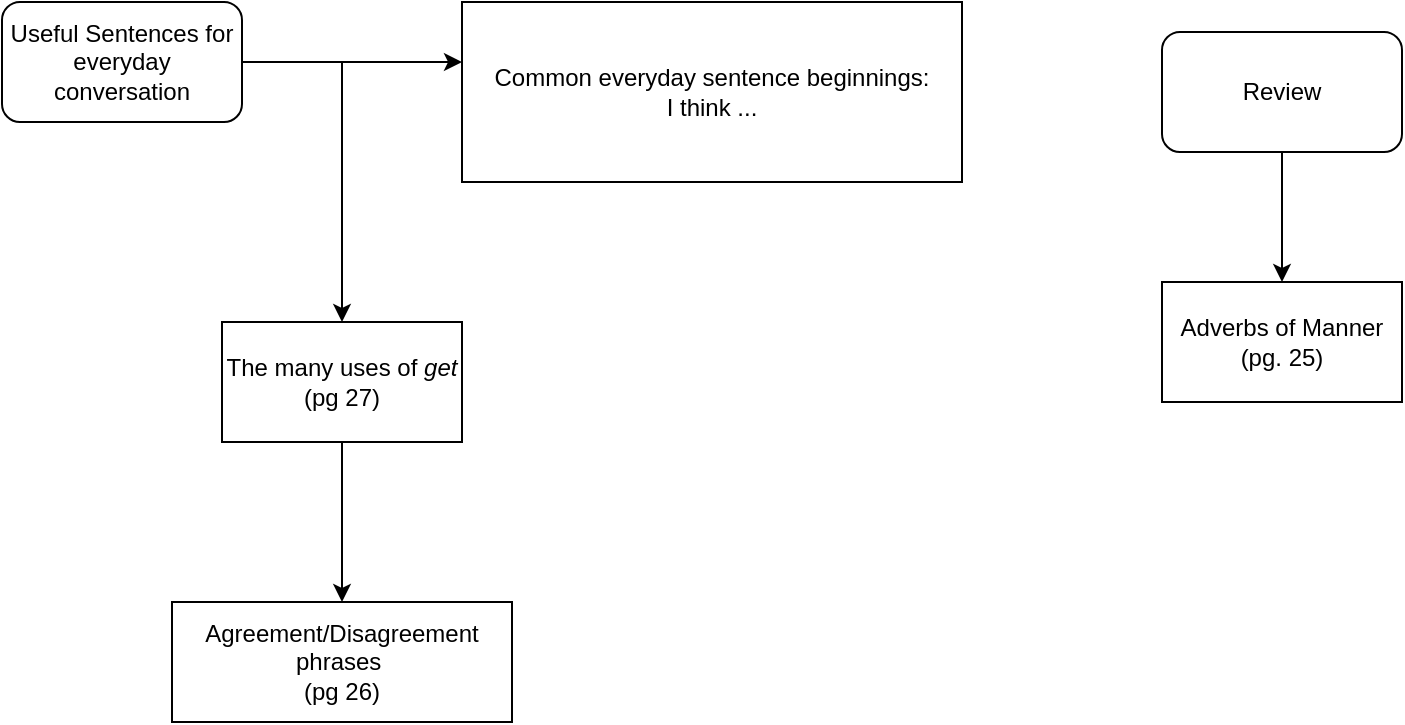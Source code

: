 <mxfile version="22.0.6" type="github">
  <diagram name="Page-1" id="HKUpZyvHSxcU7SJT8rvQ">
    <mxGraphModel dx="880" dy="521" grid="1" gridSize="10" guides="1" tooltips="1" connect="1" arrows="1" fold="1" page="1" pageScale="1" pageWidth="850" pageHeight="1100" math="0" shadow="0">
      <root>
        <mxCell id="0" />
        <mxCell id="1" parent="0" />
        <mxCell id="D9mzneQ5URlcxupetQIH-1" value="Useful Sentences for everyday conversation" style="rounded=1;whiteSpace=wrap;html=1;" vertex="1" parent="1">
          <mxGeometry x="100" y="20" width="120" height="60" as="geometry" />
        </mxCell>
        <mxCell id="D9mzneQ5URlcxupetQIH-2" value="" style="endArrow=classic;html=1;rounded=0;exitX=1;exitY=0.5;exitDx=0;exitDy=0;" edge="1" parent="1" source="D9mzneQ5URlcxupetQIH-1">
          <mxGeometry width="50" height="50" relative="1" as="geometry">
            <mxPoint x="280" y="200" as="sourcePoint" />
            <mxPoint x="330" y="50" as="targetPoint" />
          </mxGeometry>
        </mxCell>
        <mxCell id="D9mzneQ5URlcxupetQIH-4" value="Common everyday sentence beginnings:&lt;br&gt;I think ...&lt;br&gt;" style="rounded=0;whiteSpace=wrap;html=1;" vertex="1" parent="1">
          <mxGeometry x="330" y="20" width="250" height="90" as="geometry" />
        </mxCell>
        <mxCell id="D9mzneQ5URlcxupetQIH-5" value="" style="endArrow=classic;html=1;rounded=0;" edge="1" parent="1">
          <mxGeometry width="50" height="50" relative="1" as="geometry">
            <mxPoint x="270" y="50" as="sourcePoint" />
            <mxPoint x="270" y="180" as="targetPoint" />
          </mxGeometry>
        </mxCell>
        <mxCell id="D9mzneQ5URlcxupetQIH-6" value="The many uses of &lt;i&gt;get&lt;/i&gt;&lt;br&gt;(pg 27)" style="rounded=0;whiteSpace=wrap;html=1;" vertex="1" parent="1">
          <mxGeometry x="210" y="180" width="120" height="60" as="geometry" />
        </mxCell>
        <mxCell id="D9mzneQ5URlcxupetQIH-7" value="" style="endArrow=classic;html=1;rounded=0;exitX=0.5;exitY=1;exitDx=0;exitDy=0;" edge="1" parent="1" source="D9mzneQ5URlcxupetQIH-6">
          <mxGeometry width="50" height="50" relative="1" as="geometry">
            <mxPoint x="250" y="330" as="sourcePoint" />
            <mxPoint x="270" y="320" as="targetPoint" />
          </mxGeometry>
        </mxCell>
        <mxCell id="D9mzneQ5URlcxupetQIH-8" value="Agreement/Disagreement phrases&amp;nbsp;&lt;br&gt;(pg 26)" style="rounded=0;whiteSpace=wrap;html=1;" vertex="1" parent="1">
          <mxGeometry x="185" y="320" width="170" height="60" as="geometry" />
        </mxCell>
        <mxCell id="D9mzneQ5URlcxupetQIH-10" value="Review" style="rounded=1;whiteSpace=wrap;html=1;" vertex="1" parent="1">
          <mxGeometry x="680" y="35" width="120" height="60" as="geometry" />
        </mxCell>
        <mxCell id="D9mzneQ5URlcxupetQIH-11" value="Adverbs of Manner (pg. 25)" style="rounded=0;whiteSpace=wrap;html=1;" vertex="1" parent="1">
          <mxGeometry x="680" y="160" width="120" height="60" as="geometry" />
        </mxCell>
        <mxCell id="D9mzneQ5URlcxupetQIH-12" value="" style="endArrow=classic;html=1;rounded=0;exitX=0.5;exitY=1;exitDx=0;exitDy=0;entryX=0.5;entryY=0;entryDx=0;entryDy=0;" edge="1" parent="1" source="D9mzneQ5URlcxupetQIH-10" target="D9mzneQ5URlcxupetQIH-11">
          <mxGeometry width="50" height="50" relative="1" as="geometry">
            <mxPoint x="720" y="160" as="sourcePoint" />
            <mxPoint x="770" y="110" as="targetPoint" />
          </mxGeometry>
        </mxCell>
      </root>
    </mxGraphModel>
  </diagram>
</mxfile>
